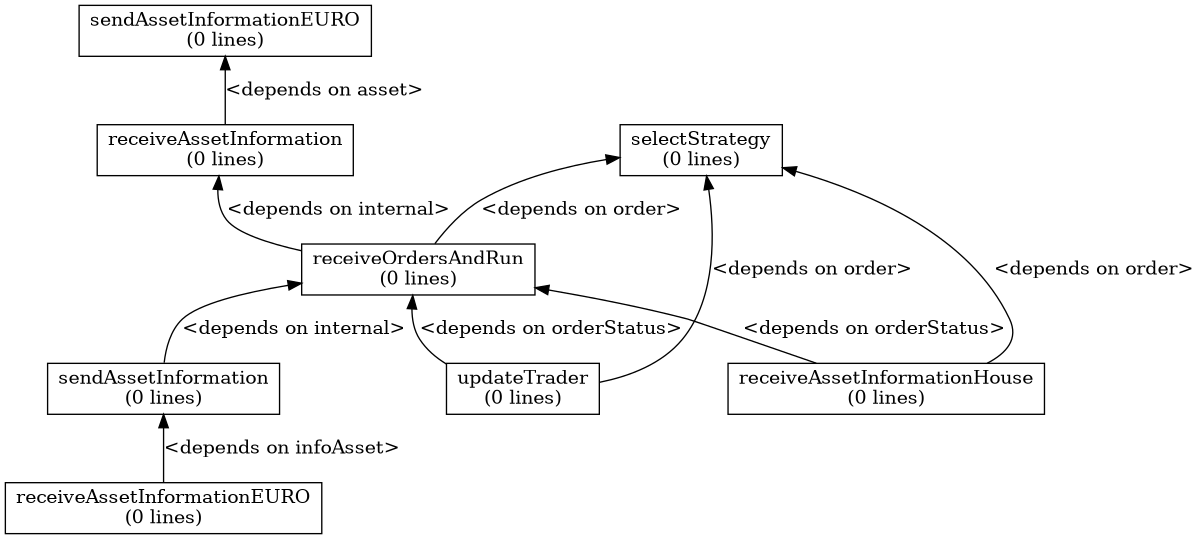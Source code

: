 digraph dependency_graph {
	rankdir=BT;
	size="8,5"
	node [shape = rect];
	
	/* Functions */
	sendAssetInformation[height = 0.000000, label = "sendAssetInformation\n(0 lines)"]
	receiveOrdersAndRun[height = 0.000000, label = "receiveOrdersAndRun\n(0 lines)"]
	receiveAssetInformation[height = 0.000000, label = "receiveAssetInformation\n(0 lines)"]
	receiveAssetInformationHouse[height = 0.000000, label = "receiveAssetInformationHouse\n(0 lines)"]
	updateTrader[height = 0.000000, label = "updateTrader\n(0 lines)"]
	selectStrategy[height = 0.000000, label = "selectStrategy\n(0 lines)"]
	receiveAssetInformationEURO[height = 0.000000, label = "receiveAssetInformationEURO\n(0 lines)"]
	sendAssetInformationEURO[height = 0.000000, label = "sendAssetInformationEURO\n(0 lines)"]
	
	/* Dependencies */
	sendAssetInformation -> receiveOrdersAndRun [ label = "<depends on internal>" ];
	receiveOrdersAndRun -> receiveAssetInformation [ label = "<depends on internal>" ];
	receiveOrdersAndRun -> selectStrategy [ label = "<depends on order>" ];
	receiveAssetInformation -> sendAssetInformationEURO [ label = "<depends on asset>" ];
	receiveAssetInformationHouse -> selectStrategy [ label = "<depends on order>" ];
	receiveAssetInformationHouse -> receiveOrdersAndRun [ label = "<depends on orderStatus>" ];
	updateTrader -> selectStrategy [ label = "<depends on order>" ];
	updateTrader -> receiveOrdersAndRun [ label = "<depends on orderStatus>" ];
	receiveAssetInformationEURO -> sendAssetInformation [ label = "<depends on infoAsset>" ];
}